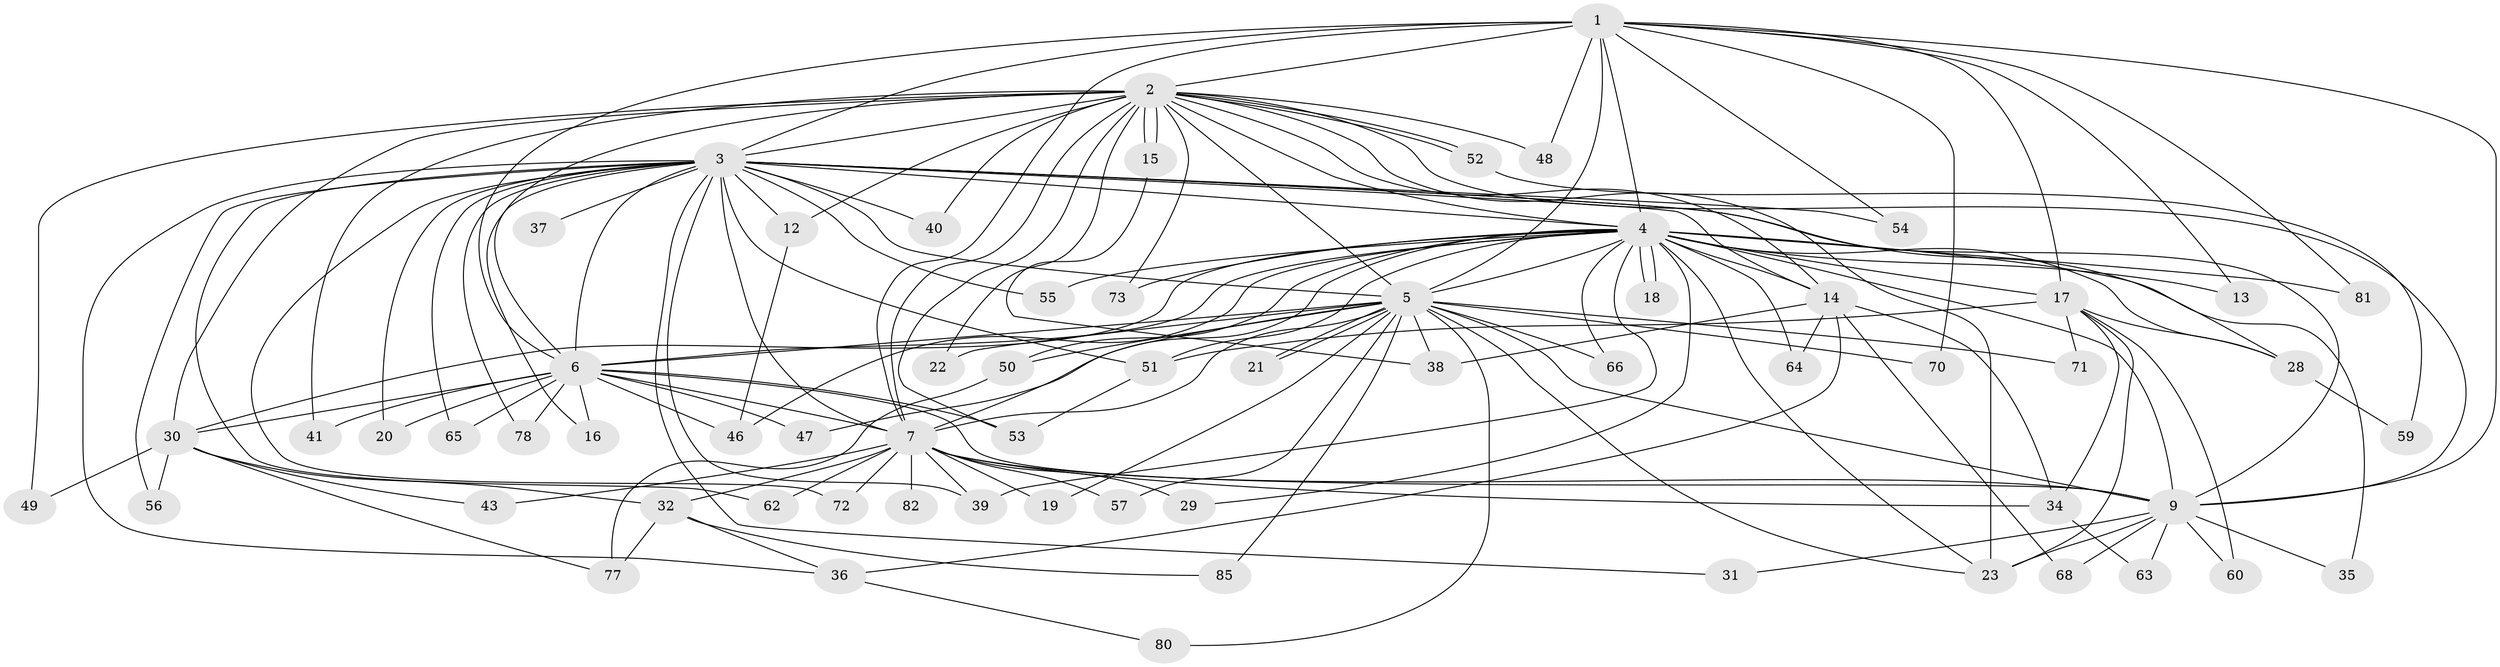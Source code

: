 // original degree distribution, {15: 0.011494252873563218, 24: 0.011494252873563218, 20: 0.011494252873563218, 30: 0.011494252873563218, 25: 0.011494252873563218, 22: 0.011494252873563218, 17: 0.022988505747126436, 13: 0.011494252873563218, 16: 0.011494252873563218, 3: 0.14942528735632185, 2: 0.6091954022988506, 8: 0.011494252873563218, 4: 0.06896551724137931, 5: 0.022988505747126436, 6: 0.022988505747126436}
// Generated by graph-tools (version 1.1) at 2025/11/02/27/25 16:11:05]
// undirected, 64 vertices, 152 edges
graph export_dot {
graph [start="1"]
  node [color=gray90,style=filled];
  1 [super="+44"];
  2 [super="+11"];
  3 [super="+10"];
  4 [super="+26"];
  5 [super="+27"];
  6 [super="+74"];
  7 [super="+8"];
  9 [super="+25"];
  12;
  13;
  14 [super="+83"];
  15;
  16 [super="+75"];
  17 [super="+24"];
  18;
  19;
  20;
  21;
  22;
  23 [super="+87"];
  28 [super="+33"];
  29 [super="+76"];
  30 [super="+42"];
  31;
  32;
  34 [super="+61"];
  35;
  36 [super="+58"];
  37;
  38 [super="+79"];
  39 [super="+45"];
  40;
  41;
  43;
  46 [super="+69"];
  47;
  48;
  49;
  50;
  51 [super="+86"];
  52;
  53 [super="+67"];
  54;
  55;
  56;
  57;
  59;
  60;
  62;
  63;
  64;
  65;
  66;
  68;
  70;
  71;
  72;
  73;
  77 [super="+84"];
  78;
  80;
  81;
  82;
  85;
  1 -- 2;
  1 -- 3 [weight=2];
  1 -- 4;
  1 -- 5 [weight=2];
  1 -- 6;
  1 -- 7 [weight=2];
  1 -- 9;
  1 -- 13;
  1 -- 17;
  1 -- 54;
  1 -- 70;
  1 -- 81;
  1 -- 48;
  2 -- 3 [weight=2];
  2 -- 4;
  2 -- 5 [weight=2];
  2 -- 6;
  2 -- 7 [weight=2];
  2 -- 9;
  2 -- 12;
  2 -- 14;
  2 -- 15;
  2 -- 15;
  2 -- 22;
  2 -- 40;
  2 -- 41;
  2 -- 48;
  2 -- 49;
  2 -- 52;
  2 -- 52;
  2 -- 53;
  2 -- 73;
  2 -- 30;
  2 -- 23;
  3 -- 4 [weight=2];
  3 -- 5 [weight=2];
  3 -- 6 [weight=2];
  3 -- 7 [weight=4];
  3 -- 9 [weight=2];
  3 -- 12;
  3 -- 16;
  3 -- 36;
  3 -- 39;
  3 -- 40;
  3 -- 54;
  3 -- 55;
  3 -- 62;
  3 -- 65;
  3 -- 37;
  3 -- 72;
  3 -- 14;
  3 -- 78;
  3 -- 20;
  3 -- 56;
  3 -- 31;
  3 -- 51;
  3 -- 28;
  4 -- 5;
  4 -- 6 [weight=3];
  4 -- 7 [weight=2];
  4 -- 9;
  4 -- 13;
  4 -- 17;
  4 -- 18;
  4 -- 18;
  4 -- 23;
  4 -- 28;
  4 -- 29;
  4 -- 30;
  4 -- 35;
  4 -- 46;
  4 -- 50;
  4 -- 51;
  4 -- 55;
  4 -- 64;
  4 -- 66;
  4 -- 73;
  4 -- 81;
  4 -- 14;
  4 -- 39;
  5 -- 6;
  5 -- 7 [weight=2];
  5 -- 9;
  5 -- 19;
  5 -- 21;
  5 -- 21;
  5 -- 22;
  5 -- 38;
  5 -- 47;
  5 -- 50;
  5 -- 57;
  5 -- 66;
  5 -- 70;
  5 -- 71;
  5 -- 80;
  5 -- 85;
  5 -- 23;
  6 -- 7 [weight=2];
  6 -- 9 [weight=2];
  6 -- 16 [weight=2];
  6 -- 20;
  6 -- 41;
  6 -- 46;
  6 -- 47;
  6 -- 53;
  6 -- 65;
  6 -- 78;
  6 -- 30;
  7 -- 9 [weight=2];
  7 -- 19;
  7 -- 29 [weight=2];
  7 -- 32;
  7 -- 39;
  7 -- 43;
  7 -- 62;
  7 -- 82 [weight=2];
  7 -- 34;
  7 -- 72;
  7 -- 57;
  9 -- 23;
  9 -- 31;
  9 -- 35;
  9 -- 60;
  9 -- 63;
  9 -- 68;
  12 -- 46;
  14 -- 64;
  14 -- 68;
  14 -- 34;
  14 -- 38;
  14 -- 36;
  15 -- 38;
  17 -- 51;
  17 -- 34;
  17 -- 71;
  17 -- 23;
  17 -- 28;
  17 -- 60;
  28 -- 59;
  30 -- 32;
  30 -- 49;
  30 -- 56;
  30 -- 43;
  30 -- 77;
  32 -- 36;
  32 -- 77;
  32 -- 85;
  34 -- 63;
  36 -- 80;
  50 -- 77;
  51 -- 53;
  52 -- 59;
}
